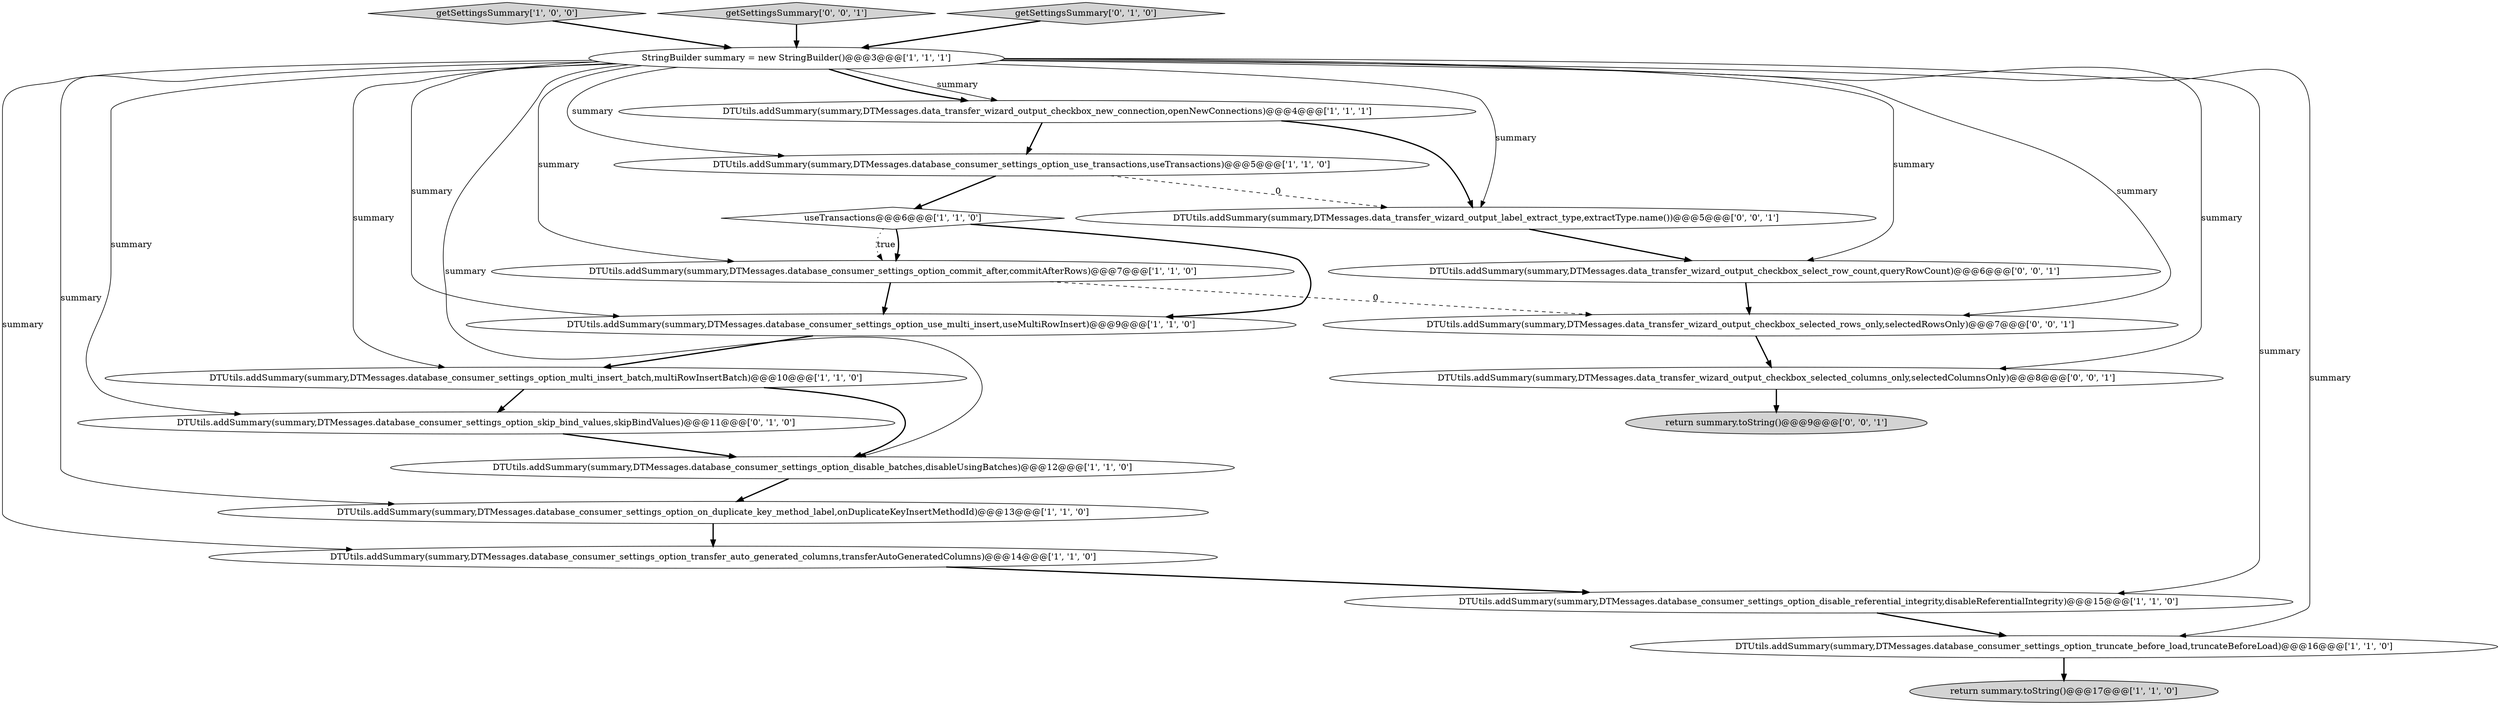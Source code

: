 digraph {
8 [style = filled, label = "return summary.toString()@@@17@@@['1', '1', '0']", fillcolor = lightgray, shape = ellipse image = "AAA0AAABBB1BBB"];
15 [style = filled, label = "DTUtils.addSummary(summary,DTMessages.database_consumer_settings_option_skip_bind_values,skipBindValues)@@@11@@@['0', '1', '0']", fillcolor = white, shape = ellipse image = "AAA1AAABBB2BBB"];
18 [style = filled, label = "DTUtils.addSummary(summary,DTMessages.data_transfer_wizard_output_checkbox_selected_rows_only,selectedRowsOnly)@@@7@@@['0', '0', '1']", fillcolor = white, shape = ellipse image = "AAA0AAABBB3BBB"];
13 [style = filled, label = "DTUtils.addSummary(summary,DTMessages.database_consumer_settings_option_truncate_before_load,truncateBeforeLoad)@@@16@@@['1', '1', '0']", fillcolor = white, shape = ellipse image = "AAA0AAABBB1BBB"];
0 [style = filled, label = "DTUtils.addSummary(summary,DTMessages.database_consumer_settings_option_use_transactions,useTransactions)@@@5@@@['1', '1', '0']", fillcolor = white, shape = ellipse image = "AAA0AAABBB1BBB"];
17 [style = filled, label = "DTUtils.addSummary(summary,DTMessages.data_transfer_wizard_output_checkbox_selected_columns_only,selectedColumnsOnly)@@@8@@@['0', '0', '1']", fillcolor = white, shape = ellipse image = "AAA0AAABBB3BBB"];
21 [style = filled, label = "DTUtils.addSummary(summary,DTMessages.data_transfer_wizard_output_checkbox_select_row_count,queryRowCount)@@@6@@@['0', '0', '1']", fillcolor = white, shape = ellipse image = "AAA0AAABBB3BBB"];
12 [style = filled, label = "DTUtils.addSummary(summary,DTMessages.data_transfer_wizard_output_checkbox_new_connection,openNewConnections)@@@4@@@['1', '1', '1']", fillcolor = white, shape = ellipse image = "AAA0AAABBB1BBB"];
2 [style = filled, label = "DTUtils.addSummary(summary,DTMessages.database_consumer_settings_option_disable_referential_integrity,disableReferentialIntegrity)@@@15@@@['1', '1', '0']", fillcolor = white, shape = ellipse image = "AAA0AAABBB1BBB"];
19 [style = filled, label = "return summary.toString()@@@9@@@['0', '0', '1']", fillcolor = lightgray, shape = ellipse image = "AAA0AAABBB3BBB"];
4 [style = filled, label = "useTransactions@@@6@@@['1', '1', '0']", fillcolor = white, shape = diamond image = "AAA0AAABBB1BBB"];
3 [style = filled, label = "getSettingsSummary['1', '0', '0']", fillcolor = lightgray, shape = diamond image = "AAA0AAABBB1BBB"];
10 [style = filled, label = "DTUtils.addSummary(summary,DTMessages.database_consumer_settings_option_on_duplicate_key_method_label,onDuplicateKeyInsertMethodId)@@@13@@@['1', '1', '0']", fillcolor = white, shape = ellipse image = "AAA0AAABBB1BBB"];
9 [style = filled, label = "StringBuilder summary = new StringBuilder()@@@3@@@['1', '1', '1']", fillcolor = white, shape = ellipse image = "AAA0AAABBB1BBB"];
20 [style = filled, label = "getSettingsSummary['0', '0', '1']", fillcolor = lightgray, shape = diamond image = "AAA0AAABBB3BBB"];
14 [style = filled, label = "getSettingsSummary['0', '1', '0']", fillcolor = lightgray, shape = diamond image = "AAA0AAABBB2BBB"];
5 [style = filled, label = "DTUtils.addSummary(summary,DTMessages.database_consumer_settings_option_commit_after,commitAfterRows)@@@7@@@['1', '1', '0']", fillcolor = white, shape = ellipse image = "AAA0AAABBB1BBB"];
1 [style = filled, label = "DTUtils.addSummary(summary,DTMessages.database_consumer_settings_option_disable_batches,disableUsingBatches)@@@12@@@['1', '1', '0']", fillcolor = white, shape = ellipse image = "AAA0AAABBB1BBB"];
11 [style = filled, label = "DTUtils.addSummary(summary,DTMessages.database_consumer_settings_option_transfer_auto_generated_columns,transferAutoGeneratedColumns)@@@14@@@['1', '1', '0']", fillcolor = white, shape = ellipse image = "AAA0AAABBB1BBB"];
16 [style = filled, label = "DTUtils.addSummary(summary,DTMessages.data_transfer_wizard_output_label_extract_type,extractType.name())@@@5@@@['0', '0', '1']", fillcolor = white, shape = ellipse image = "AAA0AAABBB3BBB"];
6 [style = filled, label = "DTUtils.addSummary(summary,DTMessages.database_consumer_settings_option_use_multi_insert,useMultiRowInsert)@@@9@@@['1', '1', '0']", fillcolor = white, shape = ellipse image = "AAA0AAABBB1BBB"];
7 [style = filled, label = "DTUtils.addSummary(summary,DTMessages.database_consumer_settings_option_multi_insert_batch,multiRowInsertBatch)@@@10@@@['1', '1', '0']", fillcolor = white, shape = ellipse image = "AAA0AAABBB1BBB"];
12->0 [style = bold, label=""];
4->6 [style = bold, label=""];
9->6 [style = solid, label="summary"];
9->2 [style = solid, label="summary"];
9->21 [style = solid, label="summary"];
0->4 [style = bold, label=""];
15->1 [style = bold, label=""];
1->10 [style = bold, label=""];
2->13 [style = bold, label=""];
17->19 [style = bold, label=""];
4->5 [style = bold, label=""];
9->7 [style = solid, label="summary"];
9->10 [style = solid, label="summary"];
9->15 [style = solid, label="summary"];
14->9 [style = bold, label=""];
10->11 [style = bold, label=""];
9->5 [style = solid, label="summary"];
9->12 [style = solid, label="summary"];
5->18 [style = dashed, label="0"];
11->2 [style = bold, label=""];
12->16 [style = bold, label=""];
0->16 [style = dashed, label="0"];
9->18 [style = solid, label="summary"];
16->21 [style = bold, label=""];
9->13 [style = solid, label="summary"];
9->17 [style = solid, label="summary"];
21->18 [style = bold, label=""];
3->9 [style = bold, label=""];
9->11 [style = solid, label="summary"];
9->1 [style = solid, label="summary"];
4->5 [style = dotted, label="true"];
18->17 [style = bold, label=""];
7->15 [style = bold, label=""];
20->9 [style = bold, label=""];
7->1 [style = bold, label=""];
13->8 [style = bold, label=""];
6->7 [style = bold, label=""];
9->16 [style = solid, label="summary"];
9->0 [style = solid, label="summary"];
5->6 [style = bold, label=""];
9->12 [style = bold, label=""];
}
